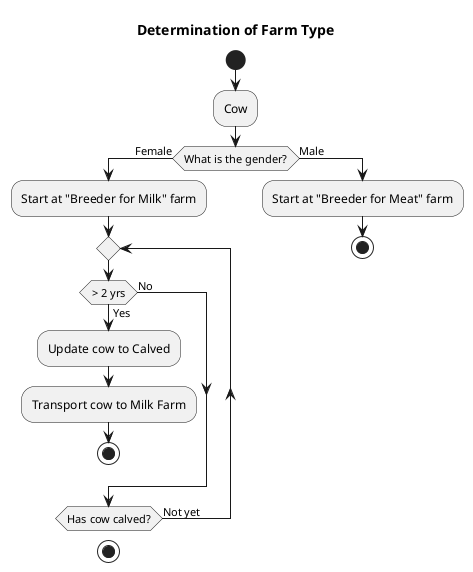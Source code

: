 @startuml

title Determination of Farm Type

start
:Cow;
if (What is the gender?) then (Female)
	:Start at "Breeder for Milk" farm;
	repeat
	    if (> 2 yrs) then (Yes)
	    :Update cow to Calved;
	    :Transport cow to Milk Farm;
	    stop
	    else (No)
	    endif
	repeat while (Has cow calved?) is (Not yet)
	-[hidden]->
  detach
	stop
else (Male)
	:Start at "Breeder for Meat" farm;
	stop
endif

@enduml
